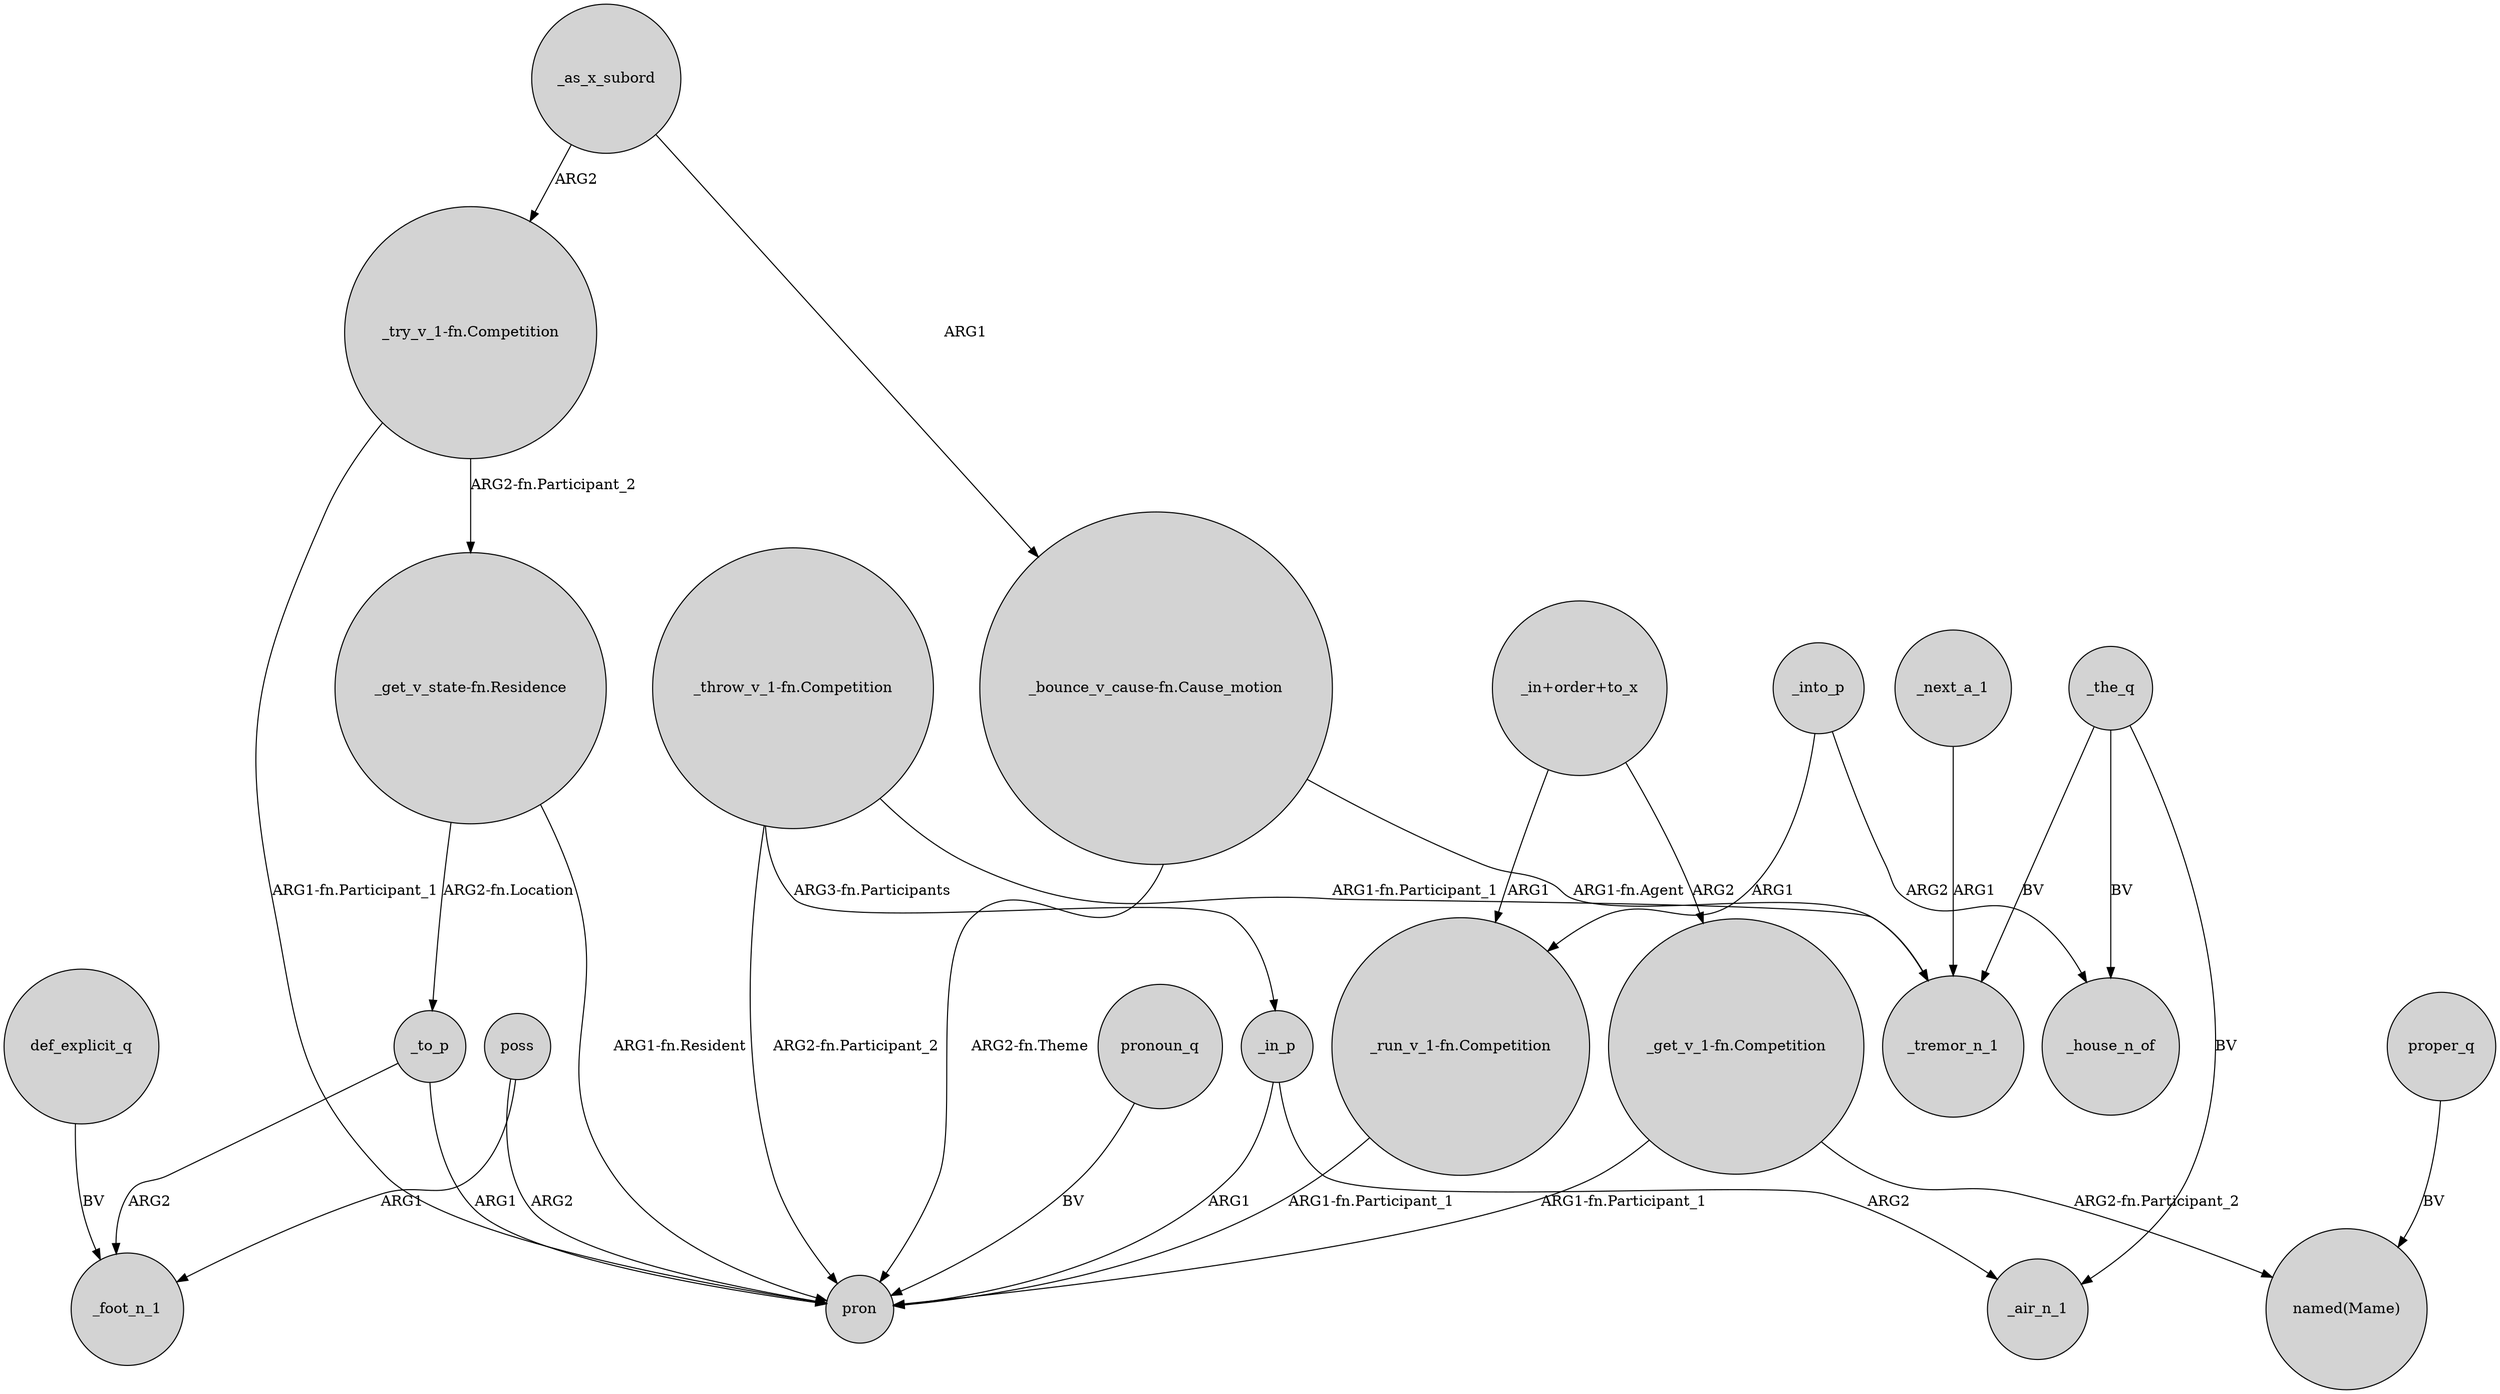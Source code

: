 digraph {
	node [shape=circle style=filled]
	"_run_v_1-fn.Competition" -> pron [label="ARG1-fn.Participant_1"]
	_as_x_subord -> "_try_v_1-fn.Competition" [label=ARG2]
	"_in+order+to_x" -> "_run_v_1-fn.Competition" [label=ARG1]
	poss -> _foot_n_1 [label=ARG1]
	"_bounce_v_cause-fn.Cause_motion" -> pron [label="ARG2-fn.Theme"]
	def_explicit_q -> _foot_n_1 [label=BV]
	"_throw_v_1-fn.Competition" -> _in_p [label="ARG3-fn.Participants"]
	"_try_v_1-fn.Competition" -> pron [label="ARG1-fn.Participant_1"]
	"_get_v_1-fn.Competition" -> pron [label="ARG1-fn.Participant_1"]
	_next_a_1 -> _tremor_n_1 [label=ARG1]
	"_bounce_v_cause-fn.Cause_motion" -> _tremor_n_1 [label="ARG1-fn.Agent"]
	"_throw_v_1-fn.Competition" -> pron [label="ARG2-fn.Participant_2"]
	pronoun_q -> pron [label=BV]
	"_get_v_1-fn.Competition" -> "named(Mame)" [label="ARG2-fn.Participant_2"]
	"_get_v_state-fn.Residence" -> pron [label="ARG1-fn.Resident"]
	_into_p -> "_run_v_1-fn.Competition" [label=ARG1]
	poss -> pron [label=ARG2]
	"_throw_v_1-fn.Competition" -> _tremor_n_1 [label="ARG1-fn.Participant_1"]
	proper_q -> "named(Mame)" [label=BV]
	_to_p -> pron [label=ARG1]
	_to_p -> _foot_n_1 [label=ARG2]
	_in_p -> _air_n_1 [label=ARG2]
	_the_q -> _tremor_n_1 [label=BV]
	"_in+order+to_x" -> "_get_v_1-fn.Competition" [label=ARG2]
	_the_q -> _house_n_of [label=BV]
	"_get_v_state-fn.Residence" -> _to_p [label="ARG2-fn.Location"]
	_as_x_subord -> "_bounce_v_cause-fn.Cause_motion" [label=ARG1]
	"_try_v_1-fn.Competition" -> "_get_v_state-fn.Residence" [label="ARG2-fn.Participant_2"]
	_into_p -> _house_n_of [label=ARG2]
	_in_p -> pron [label=ARG1]
	_the_q -> _air_n_1 [label=BV]
}
